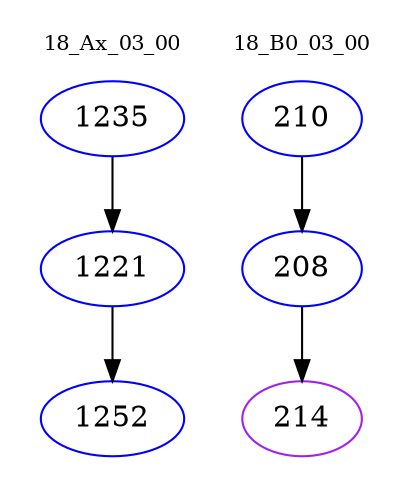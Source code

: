 digraph{
subgraph cluster_0 {
color = white
label = "18_Ax_03_00";
fontsize=10;
T0_1235 [label="1235", color="blue"]
T0_1235 -> T0_1221 [color="black"]
T0_1221 [label="1221", color="blue"]
T0_1221 -> T0_1252 [color="black"]
T0_1252 [label="1252", color="blue"]
}
subgraph cluster_1 {
color = white
label = "18_B0_03_00";
fontsize=10;
T1_210 [label="210", color="blue"]
T1_210 -> T1_208 [color="black"]
T1_208 [label="208", color="blue"]
T1_208 -> T1_214 [color="black"]
T1_214 [label="214", color="purple"]
}
}
